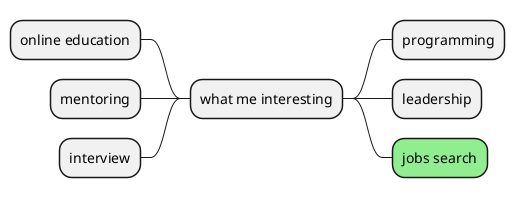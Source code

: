 @startmindmap
* what me interesting
** programming
** leadership
**[#lightgreen] jobs search

left side
** online education
** mentoring
** interview
@endmindmap